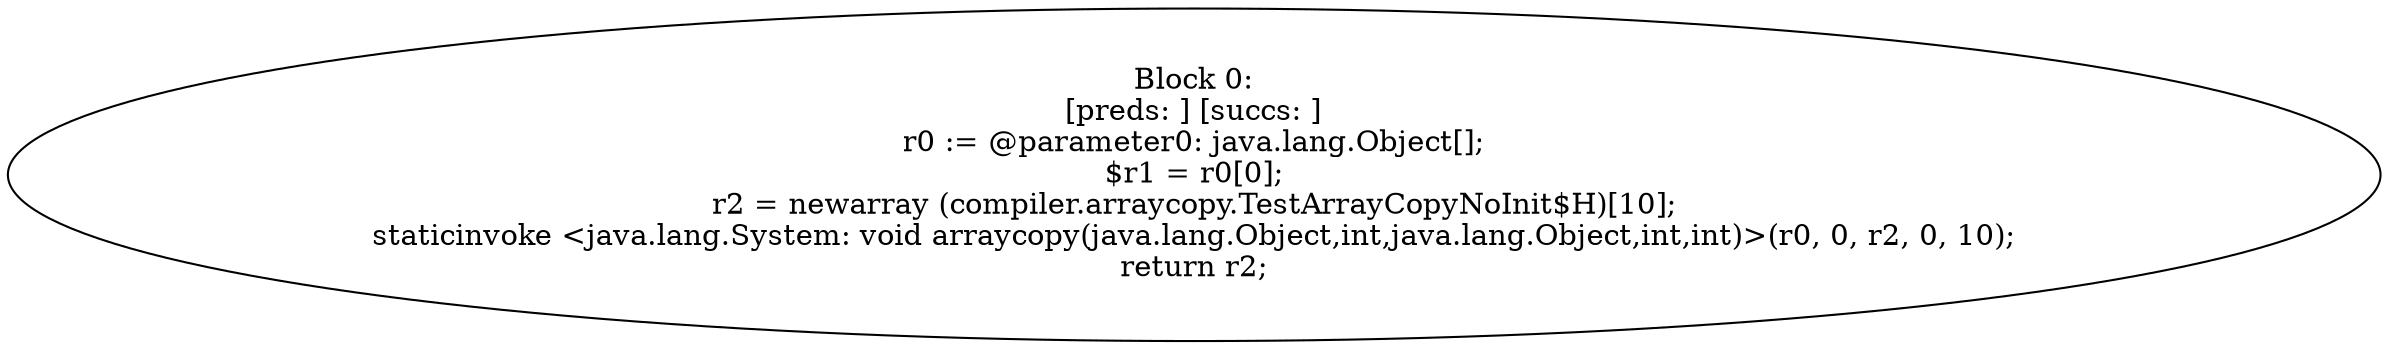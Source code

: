 digraph "unitGraph" {
    "Block 0:
[preds: ] [succs: ]
r0 := @parameter0: java.lang.Object[];
$r1 = r0[0];
r2 = newarray (compiler.arraycopy.TestArrayCopyNoInit$H)[10];
staticinvoke <java.lang.System: void arraycopy(java.lang.Object,int,java.lang.Object,int,int)>(r0, 0, r2, 0, 10);
return r2;
"
}
